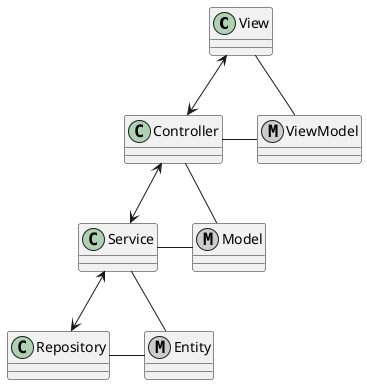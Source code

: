 @startuml
class View {
}
metaclass ViewModel {
}
class Controller {
}
metaclass Model {
}
class Service {
}
class Repository {
}
metaclass Entity {
}

View <-down-> Controller
Controller <-down-> Service
Service <-down-> Repository
View -right- ViewModel
Controller -right- ViewModel
Controller -right- Model
Service -right- Model
Service -right- Entity
Repository -right- Entity
@enduml
